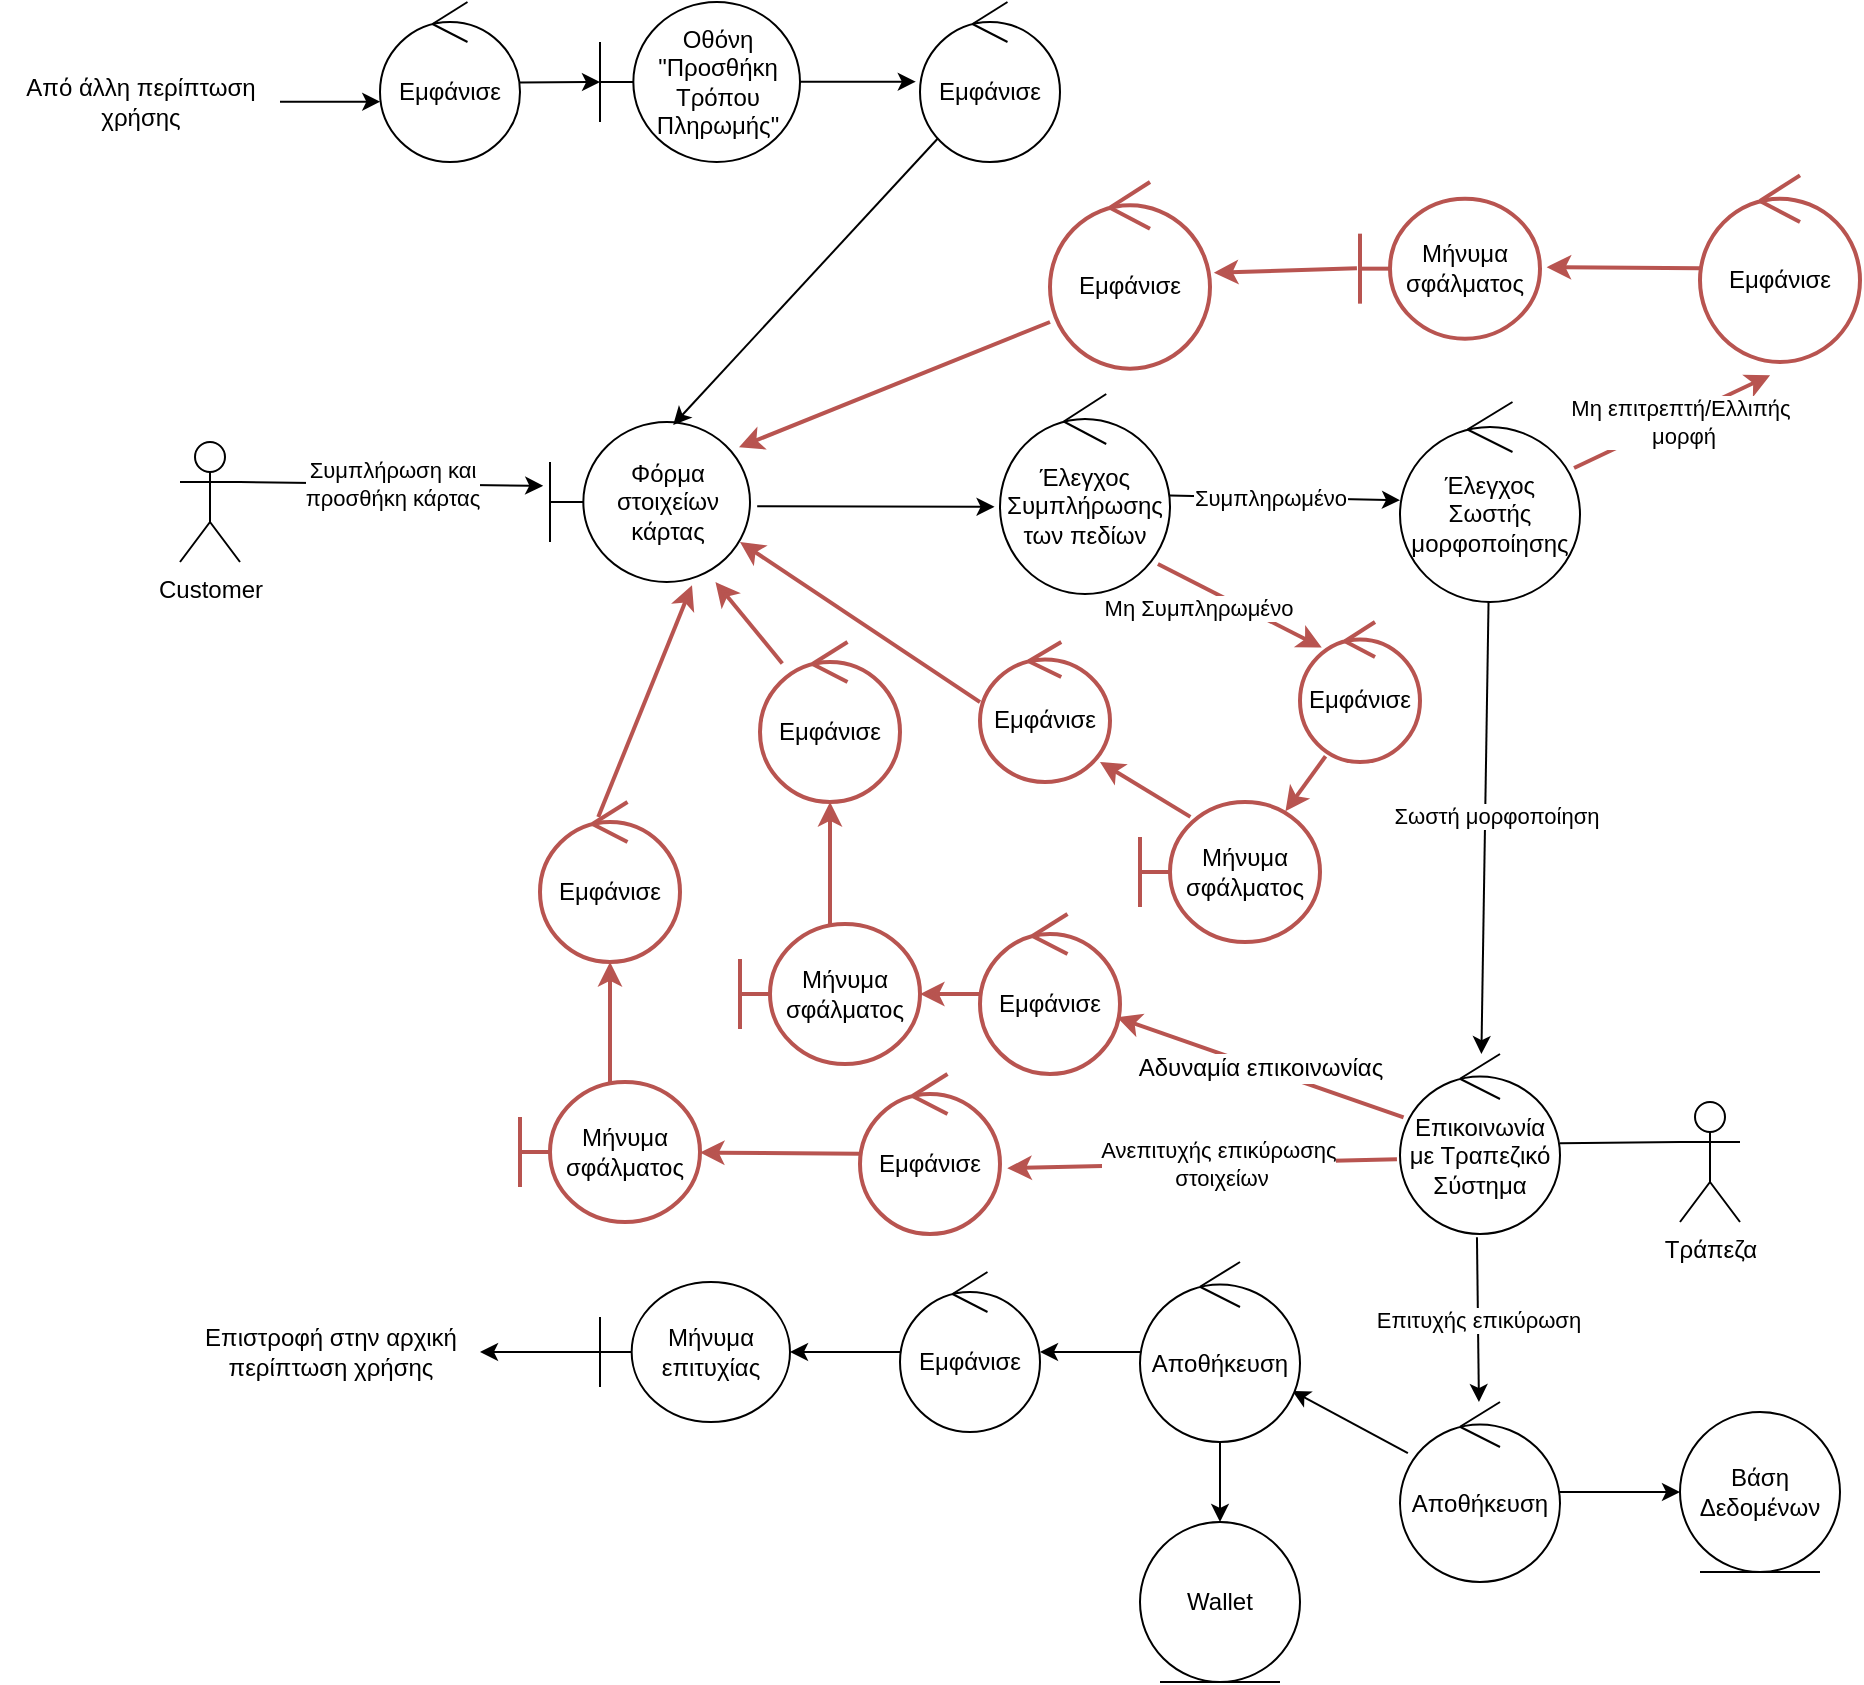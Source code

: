 <mxfile>
    <diagram id="vf1xtiBl3QLcEVPzXh17" name="Page-1">
        <mxGraphModel dx="1606" dy="634" grid="1" gridSize="10" guides="1" tooltips="1" connect="1" arrows="1" fold="1" page="1" pageScale="1" pageWidth="850" pageHeight="1100" math="0" shadow="0">
            <root>
                <mxCell id="0"/>
                <mxCell id="1" parent="0"/>
                <mxCell id="57" value="" style="edgeStyle=none;html=1;entryX=0.002;entryY=0.623;entryDx=0;entryDy=0;entryPerimeter=0;" parent="1" source="122" target="124" edge="1">
                    <mxGeometry x="0.296" y="1" relative="1" as="geometry">
                        <mxPoint x="10" y="651" as="sourcePoint"/>
                        <mxPoint as="offset"/>
                    </mxGeometry>
                </mxCell>
                <mxCell id="60" value="Συμπλήρωση και&lt;br&gt;προσθήκη κάρτας" style="edgeStyle=none;html=1;exitX=1;exitY=0.333;exitDx=0;exitDy=0;exitPerimeter=0;entryX=-0.034;entryY=0.399;entryDx=0;entryDy=0;entryPerimeter=0;" parent="1" source="2" target="59" edge="1">
                    <mxGeometry relative="1" as="geometry">
                        <mxPoint x="510" y="920" as="targetPoint"/>
                    </mxGeometry>
                </mxCell>
                <mxCell id="2" value="Customer" style="shape=umlActor;verticalLabelPosition=bottom;verticalAlign=top;html=1;" parent="1" vertex="1">
                    <mxGeometry x="-50" y="820" width="30" height="60" as="geometry"/>
                </mxCell>
                <mxCell id="61" style="edgeStyle=none;html=1;entryX=-0.03;entryY=0.498;entryDx=0;entryDy=0;entryPerimeter=0;" parent="1" source="5" target="63" edge="1">
                    <mxGeometry relative="1" as="geometry">
                        <mxPoint x="500" y="810" as="targetPoint"/>
                    </mxGeometry>
                </mxCell>
                <mxCell id="5" value="Οθόνη &quot;Προσθήκη Τρόπου Πληρωμής&quot;" style="shape=umlBoundary;whiteSpace=wrap;html=1;" parent="1" vertex="1">
                    <mxGeometry x="160" y="600" width="100" height="80" as="geometry"/>
                </mxCell>
                <mxCell id="27" style="edgeStyle=none;html=1;" parent="1" source="25" target="26" edge="1">
                    <mxGeometry relative="1" as="geometry"/>
                </mxCell>
                <mxCell id="99" value="Σωστή μορφοποίηση" style="edgeLabel;html=1;align=center;verticalAlign=middle;resizable=0;points=[];" parent="27" vertex="1" connectable="0">
                    <mxGeometry x="-0.6" relative="1" as="geometry">
                        <mxPoint x="4" y="62" as="offset"/>
                    </mxGeometry>
                </mxCell>
                <mxCell id="25" value="Έλεγχος Σωστής μορφοποίησης" style="ellipse;shape=umlControl;whiteSpace=wrap;html=1;" parent="1" vertex="1">
                    <mxGeometry x="560" y="800" width="90" height="100" as="geometry"/>
                </mxCell>
                <mxCell id="28" style="edgeStyle=none;html=1;endArrow=none;endFill=0;entryX=0;entryY=0.333;entryDx=0;entryDy=0;entryPerimeter=0;" parent="1" source="26" target="30" edge="1">
                    <mxGeometry relative="1" as="geometry">
                        <mxPoint x="255" y="1306.67" as="targetPoint"/>
                    </mxGeometry>
                </mxCell>
                <mxCell id="34" value="Επιτυχής επικύρωση" style="edgeStyle=none;html=1;exitX=0.481;exitY=1.018;exitDx=0;exitDy=0;exitPerimeter=0;" parent="1" source="26" target="33" edge="1">
                    <mxGeometry relative="1" as="geometry"/>
                </mxCell>
                <mxCell id="129" value="Αδυναμία επικοινωνίας" style="edgeStyle=none;html=1;fontSize=12;strokeColor=#b85450;strokeWidth=2;fillColor=none;" parent="1" source="26" target="126" edge="1">
                    <mxGeometry relative="1" as="geometry"/>
                </mxCell>
                <mxCell id="26" value="Επικοινωνία με Τραπεζικό Σύστημα" style="ellipse;shape=umlControl;whiteSpace=wrap;html=1;" parent="1" vertex="1">
                    <mxGeometry x="560" y="1126" width="80" height="90" as="geometry"/>
                </mxCell>
                <mxCell id="30" value="Τράπεζα" style="shape=umlActor;verticalLabelPosition=bottom;verticalAlign=top;html=1;" parent="1" vertex="1">
                    <mxGeometry x="700" y="1150.0" width="30" height="60" as="geometry"/>
                </mxCell>
                <mxCell id="148" value="" style="edgeStyle=none;html=1;" edge="1" parent="1" source="33" target="139">
                    <mxGeometry relative="1" as="geometry"/>
                </mxCell>
                <mxCell id="150" value="" style="edgeStyle=none;html=1;" edge="1" parent="1" source="33" target="149">
                    <mxGeometry relative="1" as="geometry"/>
                </mxCell>
                <mxCell id="33" value="Αποθήκευση" style="ellipse;shape=umlControl;whiteSpace=wrap;html=1;" parent="1" vertex="1">
                    <mxGeometry x="560" y="1300" width="80" height="90" as="geometry"/>
                </mxCell>
                <mxCell id="132" style="edgeStyle=none;html=1;" parent="1" source="37" target="120" edge="1">
                    <mxGeometry relative="1" as="geometry"/>
                </mxCell>
                <mxCell id="37" value="Εμφάνισε" style="ellipse;shape=umlControl;whiteSpace=wrap;html=1;" parent="1" vertex="1">
                    <mxGeometry x="310" y="1235" width="70" height="80" as="geometry"/>
                </mxCell>
                <mxCell id="62" style="edgeStyle=none;html=1;entryX=-0.032;entryY=0.564;entryDx=0;entryDy=0;entryPerimeter=0;exitX=1.036;exitY=0.527;exitDx=0;exitDy=0;exitPerimeter=0;" parent="1" source="59" target="67" edge="1">
                    <mxGeometry relative="1" as="geometry">
                        <mxPoint x="550" y="1030" as="targetPoint"/>
                    </mxGeometry>
                </mxCell>
                <mxCell id="59" value="Φόρμα&lt;br&gt;στοιχείων κάρτας" style="shape=umlBoundary;whiteSpace=wrap;html=1;" parent="1" vertex="1">
                    <mxGeometry x="135" y="810" width="100" height="80" as="geometry"/>
                </mxCell>
                <mxCell id="64" style="edgeStyle=none;html=1;entryX=0.616;entryY=0.018;entryDx=0;entryDy=0;entryPerimeter=0;" parent="1" source="63" target="59" edge="1">
                    <mxGeometry relative="1" as="geometry"/>
                </mxCell>
                <mxCell id="63" value="Εμφάνισε" style="ellipse;shape=umlControl;whiteSpace=wrap;html=1;" parent="1" vertex="1">
                    <mxGeometry x="320" y="600" width="70" height="80" as="geometry"/>
                </mxCell>
                <mxCell id="65" value="Μήνυμα σφάλματος" style="shape=umlBoundary;whiteSpace=wrap;html=1;fillColor=none;strokeColor=#b85450;strokeWidth=2;" parent="1" vertex="1">
                    <mxGeometry x="430" y="1000.0" width="90" height="70" as="geometry"/>
                </mxCell>
                <mxCell id="68" value="" style="edgeStyle=none;html=1;" parent="1" source="67" target="25" edge="1">
                    <mxGeometry relative="1" as="geometry"/>
                </mxCell>
                <mxCell id="93" value="Συμπληρωμένο" style="edgeLabel;html=1;align=center;verticalAlign=middle;resizable=0;points=[];rotation=0;" parent="68" vertex="1" connectable="0">
                    <mxGeometry x="-0.455" y="-2" relative="1" as="geometry">
                        <mxPoint x="18" y="-2" as="offset"/>
                    </mxGeometry>
                </mxCell>
                <mxCell id="67" value="Έλεγχος Συμπλήρωσης των πεδίων" style="ellipse;shape=umlControl;whiteSpace=wrap;html=1;" parent="1" vertex="1">
                    <mxGeometry x="360" y="796.0" width="85" height="100" as="geometry"/>
                </mxCell>
                <mxCell id="69" style="edgeStyle=none;html=1;strokeWidth=2;fontSize=12;fillColor=none;strokeColor=#b85450;exitX=0.929;exitY=0.85;exitDx=0;exitDy=0;exitPerimeter=0;entryX=0.181;entryY=0.182;entryDx=0;entryDy=0;entryPerimeter=0;" parent="1" source="67" target="110" edge="1">
                    <mxGeometry relative="1" as="geometry">
                        <mxPoint x="580.005" y="1286.67" as="sourcePoint"/>
                        <mxPoint x="548.66" y="1354.947" as="targetPoint"/>
                        <Array as="points"/>
                    </mxGeometry>
                </mxCell>
                <mxCell id="72" value="Μη Συμπληρωμένο" style="edgeLabel;html=1;align=center;verticalAlign=middle;resizable=0;points=[];rotation=0;" parent="69" connectable="0" vertex="1">
                    <mxGeometry x="-0.554" y="-1" relative="1" as="geometry">
                        <mxPoint x="2" y="12" as="offset"/>
                    </mxGeometry>
                </mxCell>
                <mxCell id="70" style="edgeStyle=none;html=1;strokeWidth=2;fontSize=12;fillColor=none;strokeColor=#b85450;exitX=0.213;exitY=0.959;exitDx=0;exitDy=0;exitPerimeter=0;entryX=0.808;entryY=0.067;entryDx=0;entryDy=0;entryPerimeter=0;" parent="1" source="110" target="65" edge="1">
                    <mxGeometry relative="1" as="geometry">
                        <mxPoint x="590.34" y="1400.958" as="sourcePoint"/>
                        <mxPoint x="660" y="1394" as="targetPoint"/>
                        <Array as="points"/>
                    </mxGeometry>
                </mxCell>
                <mxCell id="75" value="Εμφάνισε" style="ellipse;shape=umlControl;whiteSpace=wrap;html=1;fillColor=none;strokeColor=#b85450;strokeWidth=2;" parent="1" vertex="1">
                    <mxGeometry x="350" y="920" width="65" height="70" as="geometry"/>
                </mxCell>
                <mxCell id="76" style="edgeStyle=none;html=1;strokeWidth=2;fontSize=12;fillColor=none;strokeColor=#b85450;exitX=0.28;exitY=0.106;exitDx=0;exitDy=0;exitPerimeter=0;entryX=0.923;entryY=0.857;entryDx=0;entryDy=0;entryPerimeter=0;" parent="1" source="65" target="75" edge="1">
                    <mxGeometry relative="1" as="geometry">
                        <mxPoint x="688.38" y="1330.03" as="sourcePoint"/>
                        <mxPoint x="710" y="1290" as="targetPoint"/>
                        <Array as="points"/>
                    </mxGeometry>
                </mxCell>
                <mxCell id="77" style="edgeStyle=none;html=1;strokeWidth=2;fontSize=12;fillColor=none;strokeColor=#b85450;entryX=0.95;entryY=0.75;entryDx=0;entryDy=0;entryPerimeter=0;exitX=0;exitY=0.429;exitDx=0;exitDy=0;exitPerimeter=0;" parent="1" source="75" target="59" edge="1">
                    <mxGeometry relative="1" as="geometry">
                        <mxPoint x="610.0" y="1310.03" as="sourcePoint"/>
                        <mxPoint x="681.62" y="1306.67" as="targetPoint"/>
                        <Array as="points"/>
                    </mxGeometry>
                </mxCell>
                <mxCell id="89" style="edgeStyle=none;html=1;strokeWidth=2;fontSize=12;fillColor=none;strokeColor=#b85450;exitX=0.967;exitY=0.33;exitDx=0;exitDy=0;exitPerimeter=0;entryX=0.438;entryY=1.071;entryDx=0;entryDy=0;entryPerimeter=0;" parent="1" source="25" target="111" edge="1">
                    <mxGeometry relative="1" as="geometry">
                        <mxPoint x="330" y="1110" as="sourcePoint"/>
                        <mxPoint x="350" y="1390" as="targetPoint"/>
                        <Array as="points"/>
                    </mxGeometry>
                </mxCell>
                <mxCell id="90" value="Μη επιτρεπτή/Ελλιπής&lt;br&gt;&amp;nbsp;μορφή" style="edgeLabel;html=1;align=center;verticalAlign=middle;resizable=0;points=[];rotation=0;" parent="89" connectable="0" vertex="1">
                    <mxGeometry x="-0.554" y="-1" relative="1" as="geometry">
                        <mxPoint x="31" y="-14" as="offset"/>
                    </mxGeometry>
                </mxCell>
                <mxCell id="94" style="edgeStyle=none;html=1;strokeWidth=2;fontSize=12;fillColor=none;strokeColor=#b85450;exitX=-0.019;exitY=0.585;exitDx=0;exitDy=0;exitPerimeter=0;entryX=1.052;entryY=0.589;entryDx=0;entryDy=0;entryPerimeter=0;" parent="1" source="26" target="101" edge="1">
                    <mxGeometry relative="1" as="geometry">
                        <mxPoint x="204.42" y="1196.67" as="sourcePoint"/>
                        <mxPoint x="170" y="1080" as="targetPoint"/>
                        <Array as="points"/>
                    </mxGeometry>
                </mxCell>
                <mxCell id="95" value="Ανεπιτυχής επικύρωσης&lt;br&gt;&amp;nbsp;στοιχείων" style="edgeLabel;html=1;align=center;verticalAlign=middle;resizable=0;points=[];" parent="94" vertex="1" connectable="0">
                    <mxGeometry x="-0.191" y="-4" relative="1" as="geometry">
                        <mxPoint x="-11" y="4" as="offset"/>
                    </mxGeometry>
                </mxCell>
                <mxCell id="142" value="" style="edgeStyle=none;html=1;fontSize=12;fillColor=none;strokeColor=#b85450;strokeWidth=2;" edge="1" parent="1" source="101" target="106">
                    <mxGeometry relative="1" as="geometry"/>
                </mxCell>
                <mxCell id="101" value="Εμφάνισε" style="ellipse;shape=umlControl;whiteSpace=wrap;html=1;fillColor=none;strokeColor=#b85450;strokeWidth=2;" parent="1" vertex="1">
                    <mxGeometry x="290" y="1136" width="70" height="80" as="geometry"/>
                </mxCell>
                <mxCell id="141" value="" style="edgeStyle=none;html=1;fontSize=12;fillColor=none;strokeColor=#b85450;strokeWidth=2;" edge="1" parent="1" source="106" target="107">
                    <mxGeometry relative="1" as="geometry"/>
                </mxCell>
                <mxCell id="106" value="Μήνυμα σφάλματος" style="shape=umlBoundary;whiteSpace=wrap;html=1;fillColor=none;strokeColor=#b85450;strokeWidth=2;" parent="1" vertex="1">
                    <mxGeometry x="120" y="1140" width="90" height="70" as="geometry"/>
                </mxCell>
                <mxCell id="108" style="edgeStyle=none;html=1;entryX=0.71;entryY=1.02;entryDx=0;entryDy=0;entryPerimeter=0;strokeColor=#B85450;strokeWidth=2;exitX=0.416;exitY=0.094;exitDx=0;exitDy=0;exitPerimeter=0;" parent="1" source="107" target="59" edge="1">
                    <mxGeometry relative="1" as="geometry"/>
                </mxCell>
                <mxCell id="107" value="Εμφάνισε" style="ellipse;shape=umlControl;whiteSpace=wrap;html=1;fillColor=none;strokeColor=#b85450;strokeWidth=2;" parent="1" vertex="1">
                    <mxGeometry x="130" y="1000" width="70" height="80" as="geometry"/>
                </mxCell>
                <mxCell id="110" value="Εμφάνισε" style="ellipse;shape=umlControl;whiteSpace=wrap;html=1;fillColor=none;strokeColor=#b85450;strokeWidth=2;" parent="1" vertex="1">
                    <mxGeometry x="510" y="910" width="60" height="70" as="geometry"/>
                </mxCell>
                <mxCell id="113" style="edgeStyle=none;html=1;entryX=1.037;entryY=0.489;entryDx=0;entryDy=0;entryPerimeter=0;strokeColor=#B85450;strokeWidth=2;" parent="1" source="111" target="112" edge="1">
                    <mxGeometry relative="1" as="geometry"/>
                </mxCell>
                <mxCell id="111" value="Εμφάνισε" style="ellipse;shape=umlControl;whiteSpace=wrap;html=1;fillColor=none;strokeColor=#b85450;strokeWidth=2;" parent="1" vertex="1">
                    <mxGeometry x="710" y="686.67" width="80" height="93.33" as="geometry"/>
                </mxCell>
                <mxCell id="115" style="edgeStyle=none;html=1;entryX=1.024;entryY=0.486;entryDx=0;entryDy=0;entryPerimeter=0;strokeColor=#B85450;strokeWidth=2;exitX=-0.017;exitY=0.497;exitDx=0;exitDy=0;exitPerimeter=0;" parent="1" source="112" target="114" edge="1">
                    <mxGeometry relative="1" as="geometry"/>
                </mxCell>
                <mxCell id="112" value="Μήνυμα σφάλματος" style="shape=umlBoundary;whiteSpace=wrap;html=1;fillColor=none;strokeColor=#b85450;strokeWidth=2;" parent="1" vertex="1">
                    <mxGeometry x="540" y="698.33" width="90" height="70" as="geometry"/>
                </mxCell>
                <mxCell id="116" style="edgeStyle=none;html=1;entryX=0.945;entryY=0.158;entryDx=0;entryDy=0;entryPerimeter=0;strokeColor=#B85450;strokeWidth=2;exitX=0;exitY=0.75;exitDx=0;exitDy=0;exitPerimeter=0;" parent="1" source="114" target="59" edge="1">
                    <mxGeometry relative="1" as="geometry"/>
                </mxCell>
                <mxCell id="114" value="Εμφάνισε" style="ellipse;shape=umlControl;whiteSpace=wrap;html=1;fillColor=none;strokeColor=#b85450;strokeWidth=2;" parent="1" vertex="1">
                    <mxGeometry x="385" y="690.0" width="80" height="93.33" as="geometry"/>
                </mxCell>
                <mxCell id="152" value="" style="edgeStyle=none;html=1;" edge="1" parent="1" source="120" target="133">
                    <mxGeometry relative="1" as="geometry"/>
                </mxCell>
                <mxCell id="120" value="Μήνυμα επιτυχίας" style="shape=umlBoundary;whiteSpace=wrap;html=1;" parent="1" vertex="1">
                    <mxGeometry x="160" y="1240" width="95" height="70" as="geometry"/>
                </mxCell>
                <mxCell id="122" value="Από άλλη περίπτωση&lt;br&gt;χρήσης" style="text;html=1;align=center;verticalAlign=middle;resizable=0;points=[];autosize=1;strokeColor=none;fillColor=none;" parent="1" vertex="1">
                    <mxGeometry x="-140" y="630" width="140" height="40" as="geometry"/>
                </mxCell>
                <mxCell id="125" value="" style="edgeStyle=none;html=1;" parent="1" source="124" target="5" edge="1">
                    <mxGeometry relative="1" as="geometry"/>
                </mxCell>
                <mxCell id="124" value="Εμφάνισε" style="ellipse;shape=umlControl;whiteSpace=wrap;html=1;" parent="1" vertex="1">
                    <mxGeometry x="50" y="600" width="70" height="80" as="geometry"/>
                </mxCell>
                <mxCell id="130" value="" style="edgeStyle=none;html=1;fontSize=12;strokeColor=#b85450;strokeWidth=2;fillColor=none;" parent="1" source="126" target="127" edge="1">
                    <mxGeometry relative="1" as="geometry"/>
                </mxCell>
                <mxCell id="126" value="Εμφάνισε" style="ellipse;shape=umlControl;whiteSpace=wrap;html=1;fillColor=none;strokeColor=#b85450;strokeWidth=2;" parent="1" vertex="1">
                    <mxGeometry x="350" y="1056" width="70" height="80" as="geometry"/>
                </mxCell>
                <mxCell id="145" value="" style="edgeStyle=none;html=1;fontSize=12;fillColor=none;strokeColor=#b85450;strokeWidth=2;" edge="1" parent="1" source="127" target="143">
                    <mxGeometry relative="1" as="geometry"/>
                </mxCell>
                <mxCell id="127" value="Μήνυμα σφάλματος" style="shape=umlBoundary;whiteSpace=wrap;html=1;fillColor=none;strokeColor=#b85450;strokeWidth=2;" parent="1" vertex="1">
                    <mxGeometry x="230" y="1061" width="90" height="70" as="geometry"/>
                </mxCell>
                <mxCell id="133" value="Επιστροφή στην αρχική&lt;br&gt;περίπτωση χρήσης" style="text;html=1;align=center;verticalAlign=middle;resizable=0;points=[];autosize=1;strokeColor=none;fillColor=none;" parent="1" vertex="1">
                    <mxGeometry x="-50" y="1255" width="150" height="40" as="geometry"/>
                </mxCell>
                <mxCell id="139" value="Βάση Δεδομένων" style="ellipse;shape=umlEntity;whiteSpace=wrap;html=1;" parent="1" vertex="1">
                    <mxGeometry x="700" y="1305" width="80" height="80" as="geometry"/>
                </mxCell>
                <mxCell id="144" value="" style="edgeStyle=none;html=1;fontSize=12;fillColor=none;strokeColor=#b85450;strokeWidth=2;" edge="1" parent="1" source="143" target="59">
                    <mxGeometry relative="1" as="geometry"/>
                </mxCell>
                <mxCell id="143" value="Εμφάνισε" style="ellipse;shape=umlControl;whiteSpace=wrap;html=1;fillColor=none;strokeColor=#b85450;strokeWidth=2;" vertex="1" parent="1">
                    <mxGeometry x="240" y="920" width="70" height="80" as="geometry"/>
                </mxCell>
                <mxCell id="151" value="" style="edgeStyle=none;html=1;" edge="1" parent="1" source="149" target="37">
                    <mxGeometry relative="1" as="geometry"/>
                </mxCell>
                <mxCell id="154" value="" style="edgeStyle=none;html=1;" edge="1" parent="1" source="149" target="153">
                    <mxGeometry relative="1" as="geometry"/>
                </mxCell>
                <mxCell id="149" value="Αποθήκευση" style="ellipse;shape=umlControl;whiteSpace=wrap;html=1;" vertex="1" parent="1">
                    <mxGeometry x="430" y="1230" width="80" height="90" as="geometry"/>
                </mxCell>
                <mxCell id="153" value="Wallet" style="ellipse;shape=umlEntity;whiteSpace=wrap;html=1;" vertex="1" parent="1">
                    <mxGeometry x="430" y="1360" width="80" height="80" as="geometry"/>
                </mxCell>
            </root>
        </mxGraphModel>
    </diagram>
</mxfile>